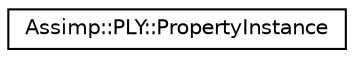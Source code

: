 digraph "Graphical Class Hierarchy"
{
  edge [fontname="Helvetica",fontsize="10",labelfontname="Helvetica",labelfontsize="10"];
  node [fontname="Helvetica",fontsize="10",shape=record];
  rankdir="LR";
  Node1 [label="Assimp::PLY::PropertyInstance",height=0.2,width=0.4,color="black", fillcolor="white", style="filled",URL="$class_assimp_1_1_p_l_y_1_1_property_instance.html",tooltip="Instance of a property in a PLY file. "];
}
